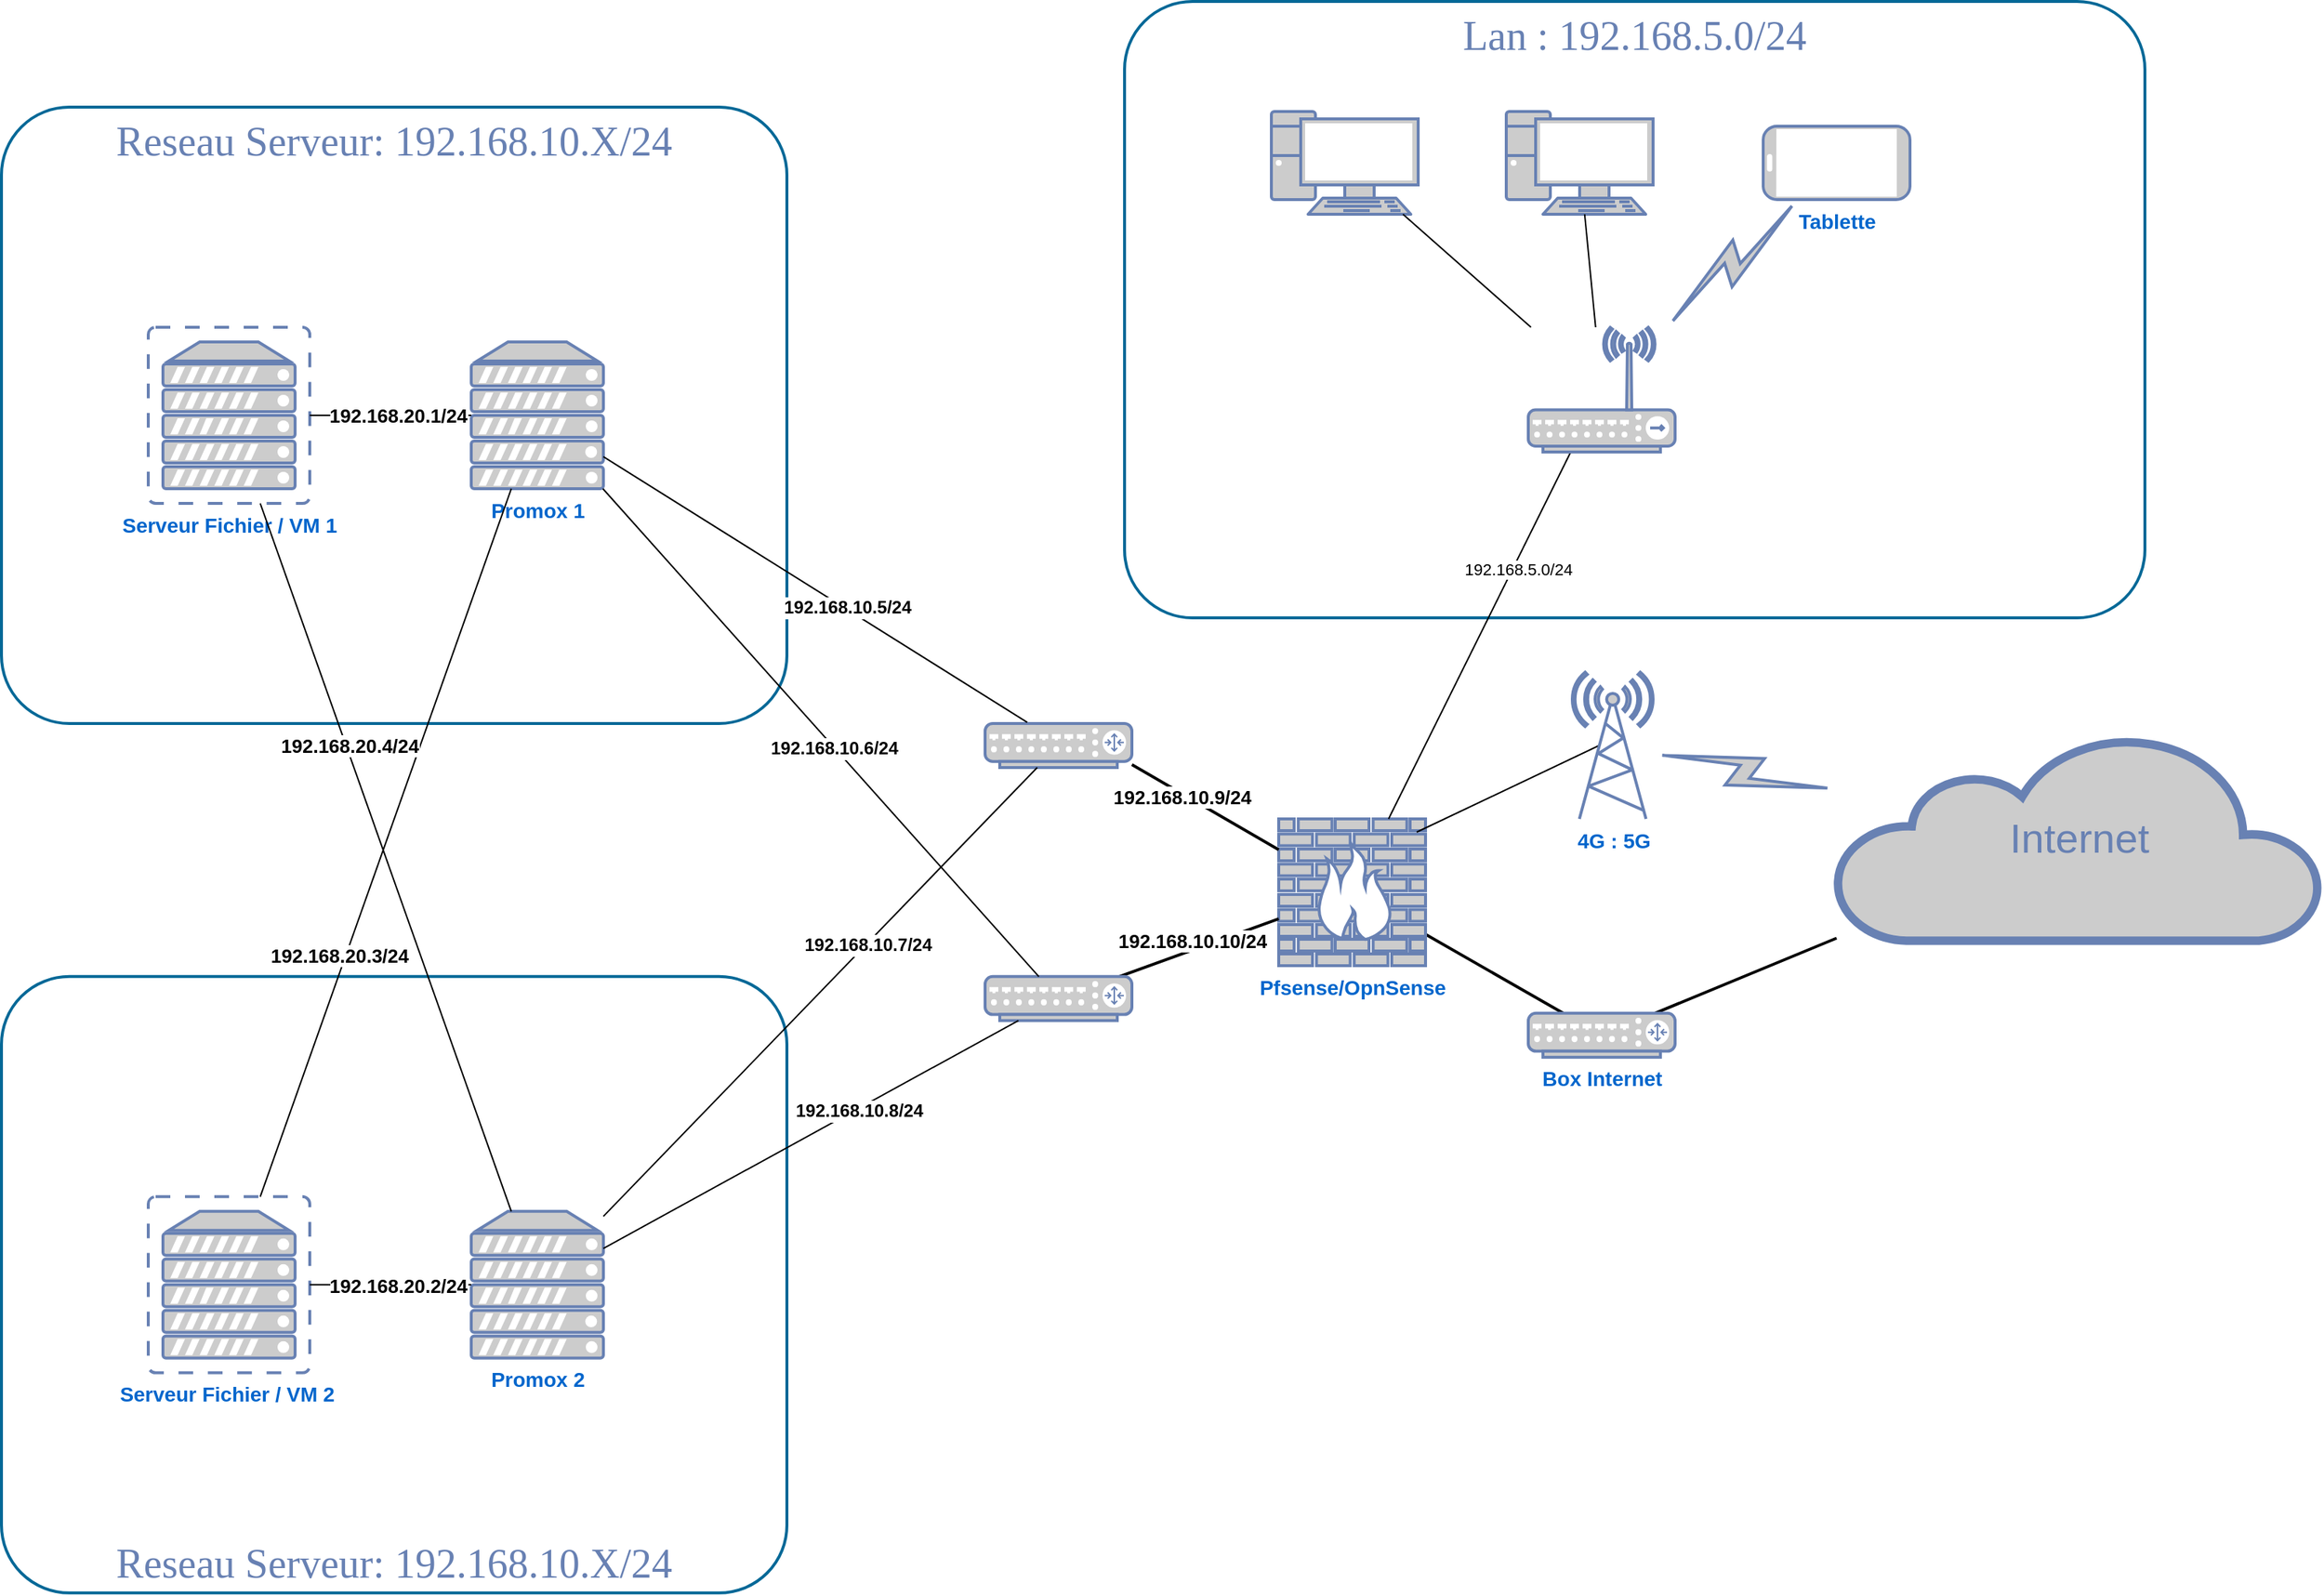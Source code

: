 <mxfile version="13.6.5" type="github">
  <diagram name="Page-1" id="bfe91b75-5d2c-26a0-9c1d-138518896778">
    <mxGraphModel dx="589" dy="419" grid="1" gridSize="10" guides="1" tooltips="1" connect="1" arrows="1" fold="1" page="1" pageScale="1" pageWidth="1100" pageHeight="850" background="#ffffff" math="0" shadow="0">
      <root>
        <mxCell id="0" />
        <mxCell id="1" parent="0" />
        <mxCell id="7c3789c024ecab99-81" value="Reseau Serveur: 192.168.10.X/24" style="rounded=1;whiteSpace=wrap;html=1;shadow=0;comic=0;strokeColor=#036897;strokeWidth=2;fillColor=none;fontFamily=Verdana;fontSize=28;fontColor=#6881B3;align=center;arcSize=11;verticalAlign=bottom;" parent="1" vertex="1">
          <mxGeometry x="620" y="954.41" width="535" height="420" as="geometry" />
        </mxCell>
        <mxCell id="7c3789c024ecab99-79" value="Reseau Serveur: 192.168.10.X/24" style="rounded=1;whiteSpace=wrap;html=1;shadow=0;comic=0;strokeColor=#036897;strokeWidth=2;fillColor=none;fontFamily=Verdana;fontSize=28;fontColor=#6881B3;align=center;arcSize=11;verticalAlign=top;" parent="1" vertex="1">
          <mxGeometry x="620" y="362" width="535" height="420" as="geometry" />
        </mxCell>
        <mxCell id="7c3789c024ecab99-55" style="edgeStyle=none;html=1;labelBackgroundColor=none;endArrow=none;endFill=0;strokeWidth=2;fontFamily=Verdana;fontSize=28;fontColor=#6881B3;" parent="1" source="7c3789c024ecab99-8" target="7c3789c024ecab99-54" edge="1">
          <mxGeometry relative="1" as="geometry">
            <mxPoint x="1660" y="837.0" as="targetPoint" />
          </mxGeometry>
        </mxCell>
        <mxCell id="7c3789c024ecab99-8" value="&lt;b&gt;&lt;font style=&quot;font-size: 14px&quot;&gt;Pfsense/OpnSense&lt;/font&gt;&lt;/b&gt;" style="fontColor=#0066CC;verticalAlign=top;verticalLabelPosition=bottom;labelPosition=center;align=center;html=1;fillColor=#CCCCCC;strokeColor=#6881B3;gradientColor=none;gradientDirection=north;strokeWidth=2;shape=mxgraph.networks.firewall;rounded=0;shadow=0;comic=0;" parent="1" vertex="1">
          <mxGeometry x="1490" y="847" width="100" height="100" as="geometry" />
        </mxCell>
        <mxCell id="7c3789c024ecab99-52" style="edgeStyle=none;html=1;labelBackgroundColor=none;endArrow=none;endFill=0;strokeWidth=2;fontFamily=Verdana;fontSize=15;fontColor=#036897;" parent="1" source="7c3789c024ecab99-10" target="7c3789c024ecab99-8" edge="1">
          <mxGeometry relative="1" as="geometry">
            <mxPoint x="1550.0" y="917" as="targetPoint" />
          </mxGeometry>
        </mxCell>
        <mxCell id="AFrHU2EzTEkSez1uoTaX-50" value="&lt;b&gt;&lt;font style=&quot;font-size: 13px&quot;&gt;192.168.10.10/24&lt;/font&gt;&lt;/b&gt;" style="edgeLabel;html=1;align=center;verticalAlign=middle;resizable=0;points=[];" vertex="1" connectable="0" parent="7c3789c024ecab99-52">
          <mxGeometry x="-0.406" y="-3" relative="1" as="geometry">
            <mxPoint x="15.47" y="-15.62" as="offset" />
          </mxGeometry>
        </mxCell>
        <mxCell id="7c3789c024ecab99-10" value="" style="fontColor=#0066CC;verticalAlign=top;verticalLabelPosition=bottom;labelPosition=center;align=center;html=1;fillColor=#CCCCCC;strokeColor=#6881B3;gradientColor=none;gradientDirection=north;strokeWidth=2;shape=mxgraph.networks.router;rounded=0;shadow=0;comic=0;" parent="1" vertex="1">
          <mxGeometry x="1290" y="954.41" width="100" height="30" as="geometry" />
        </mxCell>
        <mxCell id="7c3789c024ecab99-53" value="Internet" style="html=1;fillColor=#CCCCCC;strokeColor=#6881B3;gradientColor=none;gradientDirection=north;strokeWidth=2;shape=mxgraph.networks.cloud;fontColor=#6881B3;rounded=0;shadow=0;comic=0;align=center;fontSize=28;" parent="1" vertex="1">
          <mxGeometry x="1870" y="790" width="330" height="140" as="geometry" />
        </mxCell>
        <mxCell id="7c3789c024ecab99-56" style="edgeStyle=none;html=1;labelBackgroundColor=none;endArrow=none;endFill=0;strokeWidth=2;fontFamily=Verdana;fontSize=28;fontColor=#6881B3;" parent="1" source="7c3789c024ecab99-54" target="7c3789c024ecab99-53" edge="1">
          <mxGeometry relative="1" as="geometry" />
        </mxCell>
        <mxCell id="7c3789c024ecab99-54" value="&lt;b&gt;&lt;font style=&quot;font-size: 14px&quot;&gt;Box Internet&lt;/font&gt;&lt;/b&gt;" style="fontColor=#0066CC;verticalAlign=top;verticalLabelPosition=bottom;labelPosition=center;align=center;html=1;fillColor=#CCCCCC;strokeColor=#6881B3;gradientColor=none;gradientDirection=north;strokeWidth=2;shape=mxgraph.networks.router;rounded=0;shadow=0;comic=0;" parent="1" vertex="1">
          <mxGeometry x="1660" y="979.41" width="100" height="30" as="geometry" />
        </mxCell>
        <mxCell id="AFrHU2EzTEkSez1uoTaX-5" value="" style="endArrow=none;html=1;entryX=0.33;entryY=0.5;entryDx=0;entryDy=0;entryPerimeter=0;exitX=0.94;exitY=0.09;exitDx=0;exitDy=0;exitPerimeter=0;" edge="1" parent="1" source="7c3789c024ecab99-8" target="AFrHU2EzTEkSez1uoTaX-6">
          <mxGeometry width="50" height="50" relative="1" as="geometry">
            <mxPoint x="1570" y="815" as="sourcePoint" />
            <mxPoint x="1670" y="800.04" as="targetPoint" />
          </mxGeometry>
        </mxCell>
        <mxCell id="AFrHU2EzTEkSez1uoTaX-6" value="&lt;b&gt;&lt;font style=&quot;font-size: 14px&quot;&gt;4G : 5G&lt;/font&gt;&lt;/b&gt;" style="fontColor=#0066CC;verticalAlign=top;verticalLabelPosition=bottom;labelPosition=center;align=center;html=1;outlineConnect=0;fillColor=#CCCCCC;strokeColor=#6881B3;gradientColor=none;gradientDirection=north;strokeWidth=2;shape=mxgraph.networks.radio_tower;" vertex="1" parent="1">
          <mxGeometry x="1690" y="747" width="55" height="100" as="geometry" />
        </mxCell>
        <mxCell id="AFrHU2EzTEkSez1uoTaX-8" value="" style="fontColor=#0066CC;verticalAlign=top;verticalLabelPosition=bottom;labelPosition=center;align=center;html=1;fillColor=#CCCCCC;strokeColor=#6881B3;gradientColor=none;gradientDirection=north;strokeWidth=2;shape=mxgraph.networks.router;rounded=0;shadow=0;comic=0;" vertex="1" parent="1">
          <mxGeometry x="1290" y="782" width="100" height="30" as="geometry" />
        </mxCell>
        <mxCell id="AFrHU2EzTEkSez1uoTaX-9" style="edgeStyle=none;html=1;labelBackgroundColor=none;endArrow=none;endFill=0;strokeWidth=2;fontFamily=Verdana;fontSize=15;fontColor=#036897;exitX=1;exitY=0.933;exitDx=0;exitDy=0;exitPerimeter=0;entryX=0;entryY=0.21;entryDx=0;entryDy=0;entryPerimeter=0;" edge="1" parent="1" source="AFrHU2EzTEkSez1uoTaX-8" target="7c3789c024ecab99-8">
          <mxGeometry relative="1" as="geometry">
            <mxPoint x="1490" y="911.5" as="targetPoint" />
            <mxPoint x="1390" y="940.5" as="sourcePoint" />
          </mxGeometry>
        </mxCell>
        <mxCell id="AFrHU2EzTEkSez1uoTaX-49" value="&lt;b&gt;&lt;font style=&quot;font-size: 13px&quot;&gt;192.168.10.9/24&lt;/font&gt;&lt;/b&gt;" style="edgeLabel;html=1;align=center;verticalAlign=middle;resizable=0;points=[];" vertex="1" connectable="0" parent="AFrHU2EzTEkSez1uoTaX-9">
          <mxGeometry x="-0.298" y="-2" relative="1" as="geometry">
            <mxPoint as="offset" />
          </mxGeometry>
        </mxCell>
        <object label="&lt;div&gt;&lt;b&gt;&lt;font style=&quot;font-size: 14px&quot;&gt;Serveur Fichier / VM 2&lt;/font&gt;&lt;/b&gt;&amp;nbsp; &lt;/div&gt;" id="AFrHU2EzTEkSez1uoTaX-10">
          <mxCell style="fontColor=#0066CC;verticalAlign=top;verticalLabelPosition=bottom;labelPosition=center;align=center;html=1;outlineConnect=0;fillColor=#CCCCCC;strokeColor=#6881B3;gradientColor=none;gradientDirection=north;strokeWidth=2;shape=mxgraph.networks.virtual_server;" vertex="1" parent="1">
            <mxGeometry x="720" y="1104.41" width="110" height="120" as="geometry" />
          </mxCell>
        </object>
        <mxCell id="AFrHU2EzTEkSez1uoTaX-11" value="&lt;b&gt;&lt;font style=&quot;font-size: 14px&quot;&gt;Promox 1&lt;/font&gt;&lt;/b&gt;" style="fontColor=#0066CC;verticalAlign=top;verticalLabelPosition=bottom;labelPosition=center;align=center;html=1;outlineConnect=0;fillColor=#CCCCCC;strokeColor=#6881B3;gradientColor=none;gradientDirection=north;strokeWidth=2;shape=mxgraph.networks.server;" vertex="1" parent="1">
          <mxGeometry x="940" y="522" width="90" height="100" as="geometry" />
        </mxCell>
        <object label="&lt;b&gt;&lt;font style=&quot;font-size: 14px&quot;&gt;Serveur Fichier / VM 1&lt;/font&gt;&lt;/b&gt;" id="AFrHU2EzTEkSez1uoTaX-12">
          <mxCell style="fontColor=#0066CC;verticalAlign=top;verticalLabelPosition=bottom;labelPosition=center;align=center;html=1;outlineConnect=0;fillColor=#CCCCCC;strokeColor=#6881B3;gradientColor=none;gradientDirection=north;strokeWidth=2;shape=mxgraph.networks.virtual_server;" vertex="1" parent="1">
            <mxGeometry x="720" y="512" width="110" height="120" as="geometry" />
          </mxCell>
        </object>
        <mxCell id="AFrHU2EzTEkSez1uoTaX-14" value="&lt;b&gt;&lt;font style=&quot;font-size: 14px&quot;&gt;Promox 2&lt;/font&gt;&lt;/b&gt;" style="fontColor=#0066CC;verticalAlign=top;verticalLabelPosition=bottom;labelPosition=center;align=center;html=1;outlineConnect=0;fillColor=#CCCCCC;strokeColor=#6881B3;gradientColor=none;gradientDirection=north;strokeWidth=2;shape=mxgraph.networks.server;" vertex="1" parent="1">
          <mxGeometry x="940" y="1114.41" width="90" height="100" as="geometry" />
        </mxCell>
        <mxCell id="AFrHU2EzTEkSez1uoTaX-15" value="" style="endArrow=none;html=1;" edge="1" parent="1" source="AFrHU2EzTEkSez1uoTaX-10" target="AFrHU2EzTEkSez1uoTaX-11">
          <mxGeometry width="50" height="50" relative="1" as="geometry">
            <mxPoint x="910" y="1060" as="sourcePoint" />
            <mxPoint x="967" y="630" as="targetPoint" />
          </mxGeometry>
        </mxCell>
        <mxCell id="AFrHU2EzTEkSez1uoTaX-21" value="&lt;b&gt;&lt;font style=&quot;font-size: 13px&quot;&gt;192.168.20.3/24&lt;/font&gt;&lt;/b&gt;" style="edgeLabel;html=1;align=center;verticalAlign=middle;resizable=0;points=[];" vertex="1" connectable="0" parent="AFrHU2EzTEkSez1uoTaX-15">
          <mxGeometry x="-0.237" y="-2" relative="1" as="geometry">
            <mxPoint x="-13.31" y="18.72" as="offset" />
          </mxGeometry>
        </mxCell>
        <mxCell id="AFrHU2EzTEkSez1uoTaX-16" value="" style="endArrow=none;html=1;" edge="1" parent="1" source="AFrHU2EzTEkSez1uoTaX-11" target="AFrHU2EzTEkSez1uoTaX-12">
          <mxGeometry width="50" height="50" relative="1" as="geometry">
            <mxPoint x="1250" y="590" as="sourcePoint" />
            <mxPoint x="1300" y="540" as="targetPoint" />
          </mxGeometry>
        </mxCell>
        <mxCell id="AFrHU2EzTEkSez1uoTaX-19" value="&lt;div align=&quot;center&quot;&gt;&lt;b&gt;&lt;font style=&quot;font-size: 13px&quot;&gt;192.168.20.1/24&lt;/font&gt;&lt;/b&gt;&lt;/div&gt;" style="edgeLabel;html=1;align=center;verticalAlign=middle;resizable=0;points=[];" vertex="1" connectable="0" parent="AFrHU2EzTEkSez1uoTaX-16">
          <mxGeometry x="0.182" y="-1" relative="1" as="geometry">
            <mxPoint x="15" y="1" as="offset" />
          </mxGeometry>
        </mxCell>
        <mxCell id="AFrHU2EzTEkSez1uoTaX-17" value="" style="endArrow=none;html=1;" edge="1" parent="1" source="AFrHU2EzTEkSez1uoTaX-14" target="AFrHU2EzTEkSez1uoTaX-10">
          <mxGeometry width="50" height="50" relative="1" as="geometry">
            <mxPoint x="840" y="1174.41" as="sourcePoint" />
            <mxPoint x="900" y="1154.41" as="targetPoint" />
          </mxGeometry>
        </mxCell>
        <mxCell id="AFrHU2EzTEkSez1uoTaX-20" value="&lt;b&gt;&lt;font style=&quot;font-size: 13px&quot;&gt;192.168.20.2/24&lt;/font&gt;&lt;/b&gt;" style="edgeLabel;html=1;align=center;verticalAlign=middle;resizable=0;points=[];" vertex="1" connectable="0" parent="AFrHU2EzTEkSez1uoTaX-17">
          <mxGeometry x="-0.436" y="2" relative="1" as="geometry">
            <mxPoint x="-19" y="-2" as="offset" />
          </mxGeometry>
        </mxCell>
        <mxCell id="AFrHU2EzTEkSez1uoTaX-18" value="" style="endArrow=none;html=1;" edge="1" parent="1" source="AFrHU2EzTEkSez1uoTaX-14" target="AFrHU2EzTEkSez1uoTaX-12">
          <mxGeometry width="50" height="50" relative="1" as="geometry">
            <mxPoint x="820" y="1070" as="sourcePoint" />
            <mxPoint x="870" y="1020" as="targetPoint" />
          </mxGeometry>
        </mxCell>
        <mxCell id="AFrHU2EzTEkSez1uoTaX-22" value="&lt;b&gt;&lt;font style=&quot;font-size: 13px&quot;&gt;192.168.20.4/24&lt;/font&gt;&lt;/b&gt;" style="edgeLabel;html=1;align=center;verticalAlign=middle;resizable=0;points=[];" vertex="1" connectable="0" parent="AFrHU2EzTEkSez1uoTaX-18">
          <mxGeometry x="0.269" y="2" relative="1" as="geometry">
            <mxPoint y="-11.76" as="offset" />
          </mxGeometry>
        </mxCell>
        <mxCell id="AFrHU2EzTEkSez1uoTaX-23" value="Lan : 192.168.5.0/24" style="rounded=1;shadow=0;comic=0;strokeColor=#036897;strokeWidth=2;fillColor=none;fontFamily=Verdana;fontSize=28;fontColor=#6881B3;align=center;arcSize=11;verticalAlign=top;html=1;whiteSpace=wrap;labelBackgroundColor=none;labelBorderColor=none;" vertex="1" parent="1">
          <mxGeometry x="1385" y="290" width="695" height="420" as="geometry" />
        </mxCell>
        <mxCell id="AFrHU2EzTEkSez1uoTaX-24" value="" style="fontColor=#0066CC;verticalAlign=top;verticalLabelPosition=bottom;labelPosition=center;align=center;html=1;outlineConnect=0;fillColor=#CCCCCC;strokeColor=#6881B3;gradientColor=none;gradientDirection=north;strokeWidth=2;shape=mxgraph.networks.pc;" vertex="1" parent="1">
          <mxGeometry x="1485" y="365" width="100" height="70" as="geometry" />
        </mxCell>
        <mxCell id="AFrHU2EzTEkSez1uoTaX-25" value="" style="fontColor=#0066CC;verticalAlign=top;verticalLabelPosition=bottom;labelPosition=center;align=center;html=1;outlineConnect=0;fillColor=#CCCCCC;strokeColor=#6881B3;gradientColor=none;gradientDirection=north;strokeWidth=2;shape=mxgraph.networks.pc;" vertex="1" parent="1">
          <mxGeometry x="1645" y="365" width="100" height="70" as="geometry" />
        </mxCell>
        <mxCell id="AFrHU2EzTEkSez1uoTaX-26" value="&lt;div&gt;&lt;b&gt;&lt;font style=&quot;font-size: 14px&quot;&gt;Tablette&lt;/font&gt;&lt;/b&gt;&lt;/div&gt;" style="fontColor=#0066CC;verticalAlign=top;verticalLabelPosition=bottom;labelPosition=center;align=center;html=1;outlineConnect=0;fillColor=#CCCCCC;strokeColor=#6881B3;gradientColor=none;gradientDirection=north;strokeWidth=2;shape=mxgraph.networks.mobile;shadow=0;rotation=0;labelBorderColor=none;direction=south;" vertex="1" parent="1">
          <mxGeometry x="1820" y="375" width="100" height="50" as="geometry" />
        </mxCell>
        <mxCell id="AFrHU2EzTEkSez1uoTaX-29" value="" style="endArrow=none;html=1;" edge="1" parent="1" source="7c3789c024ecab99-8" target="AFrHU2EzTEkSez1uoTaX-46">
          <mxGeometry width="50" height="50" relative="1" as="geometry">
            <mxPoint x="1550" y="820" as="sourcePoint" />
            <mxPoint x="1621.04" y="590" as="targetPoint" />
          </mxGeometry>
        </mxCell>
        <mxCell id="AFrHU2EzTEkSez1uoTaX-32" value="192.168.5.0/24" style="edgeLabel;html=1;align=center;verticalAlign=middle;resizable=0;points=[];" vertex="1" connectable="0" parent="AFrHU2EzTEkSez1uoTaX-29">
          <mxGeometry x="0.367" y="-3" relative="1" as="geometry">
            <mxPoint as="offset" />
          </mxGeometry>
        </mxCell>
        <mxCell id="AFrHU2EzTEkSez1uoTaX-33" value="" style="endArrow=none;html=1;entryX=0.287;entryY=-0.028;entryDx=0;entryDy=0;entryPerimeter=0;" edge="1" parent="1" source="AFrHU2EzTEkSez1uoTaX-11" target="AFrHU2EzTEkSez1uoTaX-8">
          <mxGeometry width="50" height="50" relative="1" as="geometry">
            <mxPoint x="1180" y="980" as="sourcePoint" />
            <mxPoint x="1250" y="740" as="targetPoint" />
          </mxGeometry>
        </mxCell>
        <mxCell id="AFrHU2EzTEkSez1uoTaX-38" value="&lt;font style=&quot;font-size: 12px&quot;&gt;&lt;b&gt;&lt;font style=&quot;font-size: 12px&quot;&gt;192.168.10.5/24&lt;/font&gt;&lt;/b&gt;&lt;/font&gt;" style="edgeLabel;html=1;align=center;verticalAlign=middle;resizable=0;points=[];" vertex="1" connectable="0" parent="AFrHU2EzTEkSez1uoTaX-33">
          <mxGeometry x="0.148" y="1" relative="1" as="geometry">
            <mxPoint as="offset" />
          </mxGeometry>
        </mxCell>
        <mxCell id="AFrHU2EzTEkSez1uoTaX-34" value="" style="endArrow=none;html=1;" edge="1" parent="1" source="AFrHU2EzTEkSez1uoTaX-11" target="7c3789c024ecab99-10">
          <mxGeometry width="50" height="50" relative="1" as="geometry">
            <mxPoint x="1155" y="885" as="sourcePoint" />
            <mxPoint x="1205" y="835" as="targetPoint" />
          </mxGeometry>
        </mxCell>
        <mxCell id="AFrHU2EzTEkSez1uoTaX-39" value="&lt;font style=&quot;font-size: 12px&quot;&gt;&lt;b&gt;&lt;font style=&quot;font-size: 12px&quot;&gt;192.168.10.6/24&lt;/font&gt;&lt;/b&gt;&lt;/font&gt;" style="edgeLabel;html=1;align=center;verticalAlign=middle;resizable=0;points=[];" vertex="1" connectable="0" parent="AFrHU2EzTEkSez1uoTaX-34">
          <mxGeometry x="0.061" relative="1" as="geometry">
            <mxPoint as="offset" />
          </mxGeometry>
        </mxCell>
        <mxCell id="AFrHU2EzTEkSez1uoTaX-35" value="" style="endArrow=none;html=1;" edge="1" parent="1" source="AFrHU2EzTEkSez1uoTaX-14" target="AFrHU2EzTEkSez1uoTaX-8">
          <mxGeometry width="50" height="50" relative="1" as="geometry">
            <mxPoint x="1090" y="900" as="sourcePoint" />
            <mxPoint x="1140" y="850" as="targetPoint" />
          </mxGeometry>
        </mxCell>
        <mxCell id="AFrHU2EzTEkSez1uoTaX-40" value="&lt;font style=&quot;font-size: 12px&quot;&gt;&lt;b&gt;&lt;font style=&quot;font-size: 12px&quot;&gt;192.168.10.7/24&lt;/font&gt;&lt;/b&gt;&lt;/font&gt;" style="edgeLabel;html=1;align=center;verticalAlign=middle;resizable=0;points=[];" vertex="1" connectable="0" parent="AFrHU2EzTEkSez1uoTaX-35">
          <mxGeometry x="0.214" relative="1" as="geometry">
            <mxPoint as="offset" />
          </mxGeometry>
        </mxCell>
        <mxCell id="AFrHU2EzTEkSez1uoTaX-37" value="" style="endArrow=none;html=1;" edge="1" parent="1" source="AFrHU2EzTEkSez1uoTaX-14" target="7c3789c024ecab99-10">
          <mxGeometry width="50" height="50" relative="1" as="geometry">
            <mxPoint x="1180" y="980" as="sourcePoint" />
            <mxPoint x="1280" y="980" as="targetPoint" />
          </mxGeometry>
        </mxCell>
        <mxCell id="AFrHU2EzTEkSez1uoTaX-41" value="&lt;font style=&quot;font-size: 12px&quot;&gt;&lt;b&gt;&lt;font style=&quot;font-size: 12px&quot;&gt;192.168.10.8/24&lt;/font&gt;&lt;/b&gt;&lt;/font&gt;" style="edgeLabel;html=1;align=center;verticalAlign=middle;resizable=0;points=[];" vertex="1" connectable="0" parent="AFrHU2EzTEkSez1uoTaX-37">
          <mxGeometry x="0.225" y="-2" relative="1" as="geometry">
            <mxPoint y="-1" as="offset" />
          </mxGeometry>
        </mxCell>
        <mxCell id="AFrHU2EzTEkSez1uoTaX-42" value="" style="endArrow=none;html=1;" edge="1" parent="1" source="AFrHU2EzTEkSez1uoTaX-46" target="AFrHU2EzTEkSez1uoTaX-24">
          <mxGeometry width="50" height="50" relative="1" as="geometry">
            <mxPoint x="1617.286" y="560" as="sourcePoint" />
            <mxPoint x="1585" y="475" as="targetPoint" />
          </mxGeometry>
        </mxCell>
        <mxCell id="AFrHU2EzTEkSez1uoTaX-43" value="" style="endArrow=none;html=1;" edge="1" parent="1" source="AFrHU2EzTEkSez1uoTaX-46" target="AFrHU2EzTEkSez1uoTaX-25">
          <mxGeometry width="50" height="50" relative="1" as="geometry">
            <mxPoint x="1631.0" y="560" as="sourcePoint" />
            <mxPoint x="1725" y="462" as="targetPoint" />
          </mxGeometry>
        </mxCell>
        <mxCell id="AFrHU2EzTEkSez1uoTaX-46" value="" style="fontColor=#0066CC;verticalAlign=top;verticalLabelPosition=bottom;labelPosition=center;align=center;html=1;outlineConnect=0;fillColor=#CCCCCC;strokeColor=#6881B3;gradientColor=none;gradientDirection=north;strokeWidth=2;shape=mxgraph.networks.wireless_hub;shadow=0;labelBackgroundColor=none;" vertex="1" parent="1">
          <mxGeometry x="1660" y="512" width="100" height="85" as="geometry" />
        </mxCell>
        <mxCell id="AFrHU2EzTEkSez1uoTaX-47" value="" style="html=1;outlineConnect=0;fillColor=#CCCCCC;strokeColor=#6881B3;gradientColor=none;gradientDirection=north;strokeWidth=2;shape=mxgraph.networks.comm_link_edge;html=1;" edge="1" parent="1" source="AFrHU2EzTEkSez1uoTaX-46" target="AFrHU2EzTEkSez1uoTaX-26">
          <mxGeometry width="100" height="100" relative="1" as="geometry">
            <mxPoint x="1830" y="570" as="sourcePoint" />
            <mxPoint x="1930" y="470" as="targetPoint" />
          </mxGeometry>
        </mxCell>
        <mxCell id="AFrHU2EzTEkSez1uoTaX-48" value="" style="html=1;outlineConnect=0;fillColor=#CCCCCC;strokeColor=#6881B3;gradientColor=none;gradientDirection=north;strokeWidth=2;shape=mxgraph.networks.comm_link_edge;html=1;" edge="1" parent="1" source="AFrHU2EzTEkSez1uoTaX-6" target="7c3789c024ecab99-53">
          <mxGeometry width="100" height="100" relative="1" as="geometry">
            <mxPoint x="1800" y="840" as="sourcePoint" />
            <mxPoint x="1900" y="740" as="targetPoint" />
          </mxGeometry>
        </mxCell>
      </root>
    </mxGraphModel>
  </diagram>
</mxfile>
